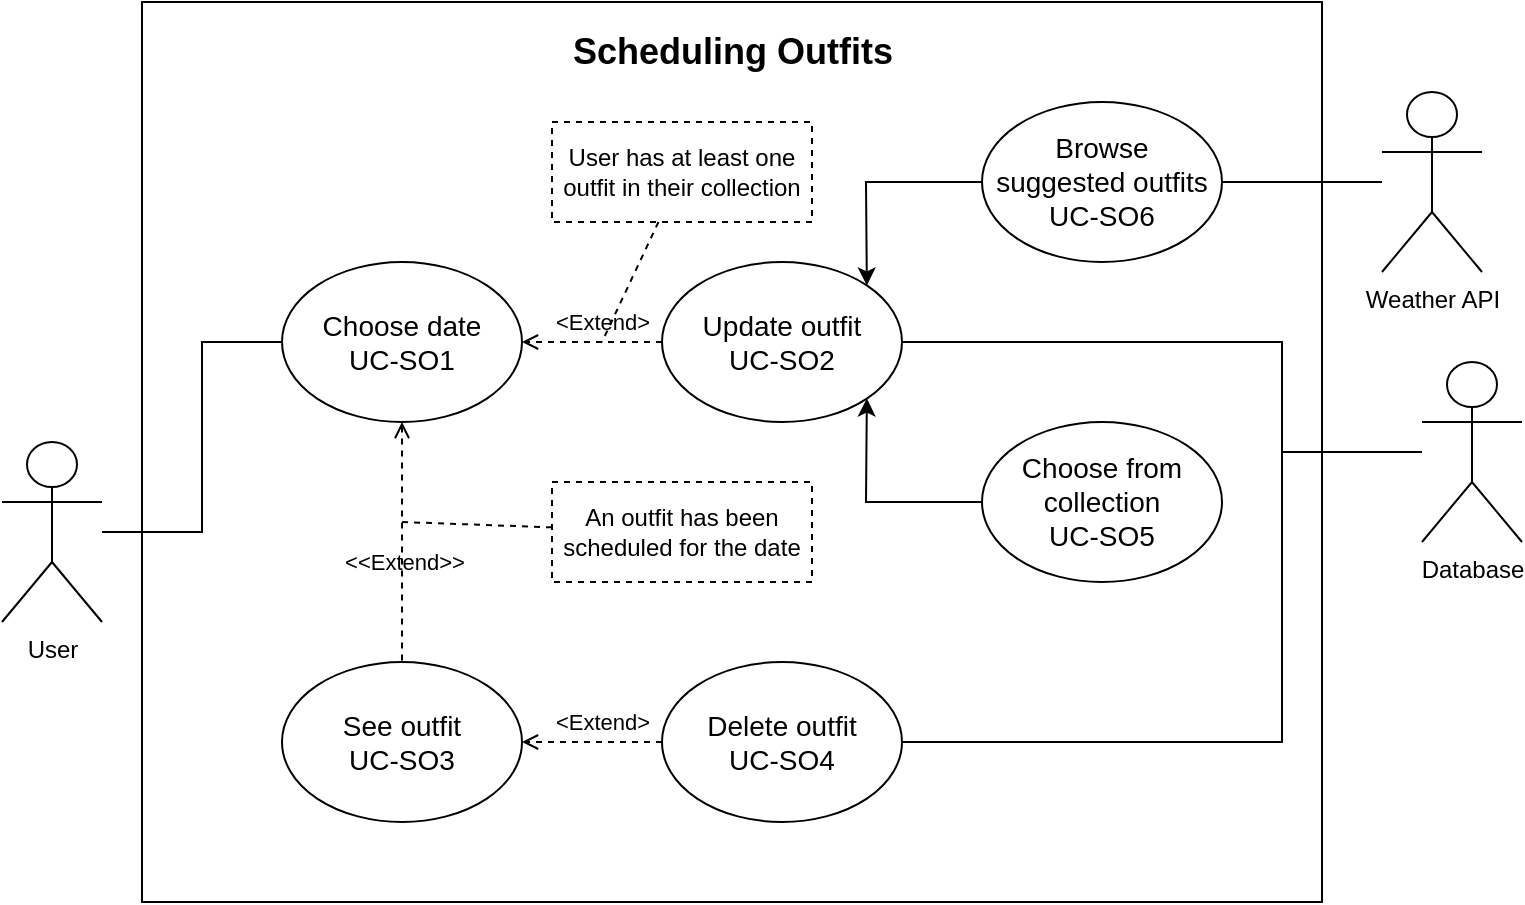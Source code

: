 <mxfile>
    <diagram name="Page-1" id="KqcELbm5QPPg4-4hKjFx">
        <mxGraphModel dx="1084" dy="1887" grid="1" gridSize="10" guides="1" tooltips="1" connect="1" arrows="1" fold="1" page="1" pageScale="1" pageWidth="850" pageHeight="1100" math="0" shadow="0">
            <root>
                <mxCell id="0"/>
                <mxCell id="1" parent="0"/>
                <mxCell id="3NXYD12o6hMY3Nq8djct-53" value="" style="rounded=0;whiteSpace=wrap;html=1;fillColor=none;movable=1;resizable=1;rotatable=1;deletable=1;editable=1;connectable=1;" parent="1" vertex="1">
                    <mxGeometry x="130" y="-10" width="590" height="450" as="geometry"/>
                </mxCell>
                <mxCell id="49" style="edgeStyle=none;rounded=0;html=1;entryX=0;entryY=0.5;entryDx=0;entryDy=0;endArrow=none;endFill=0;" edge="1" parent="1" source="3NXYD12o6hMY3Nq8djct-1" target="3NXYD12o6hMY3Nq8djct-22">
                    <mxGeometry relative="1" as="geometry">
                        <Array as="points">
                            <mxPoint x="160" y="255"/>
                            <mxPoint x="160" y="160"/>
                        </Array>
                    </mxGeometry>
                </mxCell>
                <mxCell id="3NXYD12o6hMY3Nq8djct-1" value="User" style="shape=umlActor;verticalLabelPosition=bottom;verticalAlign=top;html=1;outlineConnect=0;fillColor=none;" parent="1" vertex="1">
                    <mxGeometry x="60" y="210" width="50" height="90" as="geometry"/>
                </mxCell>
                <mxCell id="28" style="edgeStyle=none;html=1;dashed=1;endArrow=open;endFill=0;" parent="1" source="3NXYD12o6hMY3Nq8djct-6" target="3NXYD12o6hMY3Nq8djct-22" edge="1">
                    <mxGeometry relative="1" as="geometry"/>
                </mxCell>
                <mxCell id="29" value="&amp;lt;Extend&amp;gt;" style="edgeLabel;html=1;align=center;verticalAlign=middle;resizable=0;points=[];labelBackgroundColor=none;" parent="28" vertex="1" connectable="0">
                    <mxGeometry x="0.429" y="-1" relative="1" as="geometry">
                        <mxPoint x="20" y="-9" as="offset"/>
                    </mxGeometry>
                </mxCell>
                <mxCell id="3NXYD12o6hMY3Nq8djct-6" value="&lt;font style=&quot;font-size: 14px;&quot;&gt;Update outfit&lt;br&gt;UC-SO2&lt;br&gt;&lt;/font&gt;" style="ellipse;whiteSpace=wrap;html=1;fillColor=none;" parent="1" vertex="1">
                    <mxGeometry x="390" y="120" width="120" height="80" as="geometry"/>
                </mxCell>
                <mxCell id="34" style="edgeStyle=none;rounded=0;html=1;exitX=0;exitY=0.5;exitDx=0;exitDy=0;entryX=1;entryY=0.5;entryDx=0;entryDy=0;endArrow=open;endFill=0;dashed=1;" parent="1" source="3NXYD12o6hMY3Nq8djct-7" target="3NXYD12o6hMY3Nq8djct-15" edge="1">
                    <mxGeometry relative="1" as="geometry"/>
                </mxCell>
                <mxCell id="35" value="&amp;lt;Extend&amp;gt;" style="edgeLabel;html=1;align=center;verticalAlign=middle;resizable=0;points=[];labelBackgroundColor=none;" parent="34" vertex="1" connectable="0">
                    <mxGeometry x="0.429" y="-3" relative="1" as="geometry">
                        <mxPoint x="20" y="-7" as="offset"/>
                    </mxGeometry>
                </mxCell>
                <mxCell id="3NXYD12o6hMY3Nq8djct-7" value="&lt;font style=&quot;font-size: 14px;&quot;&gt;Delete outfit&lt;br&gt;UC-SO4&lt;br&gt;&lt;/font&gt;" style="ellipse;whiteSpace=wrap;html=1;fillColor=none;" parent="1" vertex="1">
                    <mxGeometry x="390" y="320" width="120" height="80" as="geometry"/>
                </mxCell>
                <mxCell id="39" style="edgeStyle=none;rounded=0;html=1;entryX=1;entryY=0.5;entryDx=0;entryDy=0;endArrow=none;endFill=0;" parent="1" source="3NXYD12o6hMY3Nq8djct-9" target="3NXYD12o6hMY3Nq8djct-7" edge="1">
                    <mxGeometry relative="1" as="geometry">
                        <Array as="points">
                            <mxPoint x="700" y="215"/>
                            <mxPoint x="700" y="360"/>
                        </Array>
                    </mxGeometry>
                </mxCell>
                <mxCell id="48" style="edgeStyle=none;html=1;entryX=1;entryY=0.5;entryDx=0;entryDy=0;endArrow=none;endFill=0;rounded=0;" edge="1" parent="1" source="3NXYD12o6hMY3Nq8djct-9" target="3NXYD12o6hMY3Nq8djct-6">
                    <mxGeometry relative="1" as="geometry">
                        <Array as="points">
                            <mxPoint x="700" y="215"/>
                            <mxPoint x="700" y="160"/>
                        </Array>
                    </mxGeometry>
                </mxCell>
                <mxCell id="3NXYD12o6hMY3Nq8djct-9" value="Database" style="shape=umlActor;verticalLabelPosition=bottom;verticalAlign=top;html=1;outlineConnect=0;fillColor=none;" parent="1" vertex="1">
                    <mxGeometry x="770" y="170" width="50" height="90" as="geometry"/>
                </mxCell>
                <mxCell id="3NXYD12o6hMY3Nq8djct-15" value="&lt;font style=&quot;font-size: 14px;&quot;&gt;See outfit&lt;br&gt;UC-SO3&lt;br&gt;&lt;/font&gt;" style="ellipse;whiteSpace=wrap;html=1;fillColor=none;" parent="1" vertex="1">
                    <mxGeometry x="200" y="320" width="120" height="80" as="geometry"/>
                </mxCell>
                <mxCell id="3NXYD12o6hMY3Nq8djct-24" style="edgeStyle=orthogonalEdgeStyle;rounded=0;orthogonalLoop=1;jettySize=auto;html=1;entryX=0.5;entryY=0;entryDx=0;entryDy=0;dashed=1;startArrow=open;startFill=0;endArrow=none;endFill=0;" parent="1" source="3NXYD12o6hMY3Nq8djct-22" target="3NXYD12o6hMY3Nq8djct-15" edge="1">
                    <mxGeometry relative="1" as="geometry"/>
                </mxCell>
                <mxCell id="2" value="&amp;lt;&amp;lt;Extend&amp;gt;&amp;gt;" style="edgeLabel;html=1;align=center;verticalAlign=middle;resizable=0;points=[];labelBackgroundColor=none;" parent="3NXYD12o6hMY3Nq8djct-24" vertex="1" connectable="0">
                    <mxGeometry x="0.167" y="1" relative="1" as="geometry">
                        <mxPoint as="offset"/>
                    </mxGeometry>
                </mxCell>
                <mxCell id="3NXYD12o6hMY3Nq8djct-22" value="&lt;font style=&quot;font-size: 14px;&quot;&gt;Choose date&lt;br&gt;UC-SO1&lt;/font&gt;&lt;font style=&quot;&quot;&gt;&lt;br&gt;&lt;/font&gt;" style="ellipse;whiteSpace=wrap;html=1;fillColor=none;" parent="1" vertex="1">
                    <mxGeometry x="200" y="120" width="120" height="80" as="geometry"/>
                </mxCell>
                <mxCell id="37" style="edgeStyle=none;rounded=0;html=1;entryX=1;entryY=0.5;entryDx=0;entryDy=0;endArrow=none;endFill=0;" parent="1" source="3NXYD12o6hMY3Nq8djct-36" target="13" edge="1">
                    <mxGeometry relative="1" as="geometry"/>
                </mxCell>
                <mxCell id="3NXYD12o6hMY3Nq8djct-36" value="Weather API" style="shape=umlActor;verticalLabelPosition=bottom;verticalAlign=top;html=1;outlineConnect=0;fillColor=none;" parent="1" vertex="1">
                    <mxGeometry x="750" y="35" width="50" height="90" as="geometry"/>
                </mxCell>
                <mxCell id="40" style="edgeStyle=none;rounded=0;html=1;entryX=1;entryY=1;entryDx=0;entryDy=0;endArrow=classic;endFill=1;" parent="1" source="12" target="3NXYD12o6hMY3Nq8djct-6" edge="1">
                    <mxGeometry relative="1" as="geometry">
                        <Array as="points">
                            <mxPoint x="492" y="240"/>
                        </Array>
                    </mxGeometry>
                </mxCell>
                <mxCell id="12" value="&lt;font style=&quot;font-size: 14px;&quot;&gt;Choose from collection&lt;br&gt;UC-SO5&lt;br&gt;&lt;/font&gt;" style="ellipse;whiteSpace=wrap;html=1;fillColor=none;" parent="1" vertex="1">
                    <mxGeometry x="550" y="200" width="120" height="80" as="geometry"/>
                </mxCell>
                <mxCell id="41" style="edgeStyle=none;rounded=0;html=1;entryX=1;entryY=0;entryDx=0;entryDy=0;endArrow=classic;endFill=1;" parent="1" source="13" target="3NXYD12o6hMY3Nq8djct-6" edge="1">
                    <mxGeometry relative="1" as="geometry">
                        <Array as="points">
                            <mxPoint x="492" y="80"/>
                        </Array>
                    </mxGeometry>
                </mxCell>
                <mxCell id="13" value="&lt;font style=&quot;font-size: 14px;&quot;&gt;Browse&lt;br&gt;suggested outfits&lt;br&gt;UC-SO6&lt;br&gt;&lt;/font&gt;" style="ellipse;whiteSpace=wrap;html=1;fillColor=none;" parent="1" vertex="1">
                    <mxGeometry x="550" y="40" width="120" height="80" as="geometry"/>
                </mxCell>
                <mxCell id="27" value="&lt;b&gt;&lt;font style=&quot;font-size: 18px;&quot;&gt;Scheduling Outfits&lt;/font&gt;&lt;/b&gt;" style="text;html=1;align=center;verticalAlign=middle;resizable=0;points=[];autosize=1;strokeColor=none;fillColor=none;fontSize=14;" parent="1" vertex="1">
                    <mxGeometry x="335" y="-5" width="180" height="40" as="geometry"/>
                </mxCell>
                <mxCell id="43" style="edgeStyle=none;html=1;dashed=1;endArrow=none;endFill=0;" edge="1" parent="1" source="42">
                    <mxGeometry relative="1" as="geometry">
                        <mxPoint x="360" y="160" as="targetPoint"/>
                    </mxGeometry>
                </mxCell>
                <mxCell id="42" value="User has at least one&lt;br&gt;outfit in their collection" style="rounded=0;whiteSpace=wrap;html=1;fillColor=none;dashed=1;" vertex="1" parent="1">
                    <mxGeometry x="335" y="50" width="130" height="50" as="geometry"/>
                </mxCell>
                <mxCell id="45" style="edgeStyle=none;html=1;dashed=1;endArrow=none;endFill=0;" edge="1" parent="1" source="44">
                    <mxGeometry relative="1" as="geometry">
                        <mxPoint x="260" y="250" as="targetPoint"/>
                    </mxGeometry>
                </mxCell>
                <mxCell id="44" value="An outfit has been&lt;br&gt;scheduled for the date" style="rounded=0;whiteSpace=wrap;html=1;fillColor=none;dashed=1;" vertex="1" parent="1">
                    <mxGeometry x="335" y="230" width="130" height="50" as="geometry"/>
                </mxCell>
            </root>
        </mxGraphModel>
    </diagram>
</mxfile>